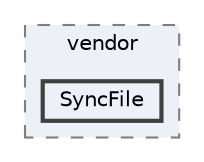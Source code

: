 digraph "dev.sharpishly.com/website/vendor/SyncFile"
{
 // LATEX_PDF_SIZE
  bgcolor="transparent";
  edge [fontname=Helvetica,fontsize=10,labelfontname=Helvetica,labelfontsize=10];
  node [fontname=Helvetica,fontsize=10,shape=box,height=0.2,width=0.4];
  compound=true
  subgraph clusterdir_6031a4b2d1cb1e9d66cf451e65c1ec22 {
    graph [ bgcolor="#edf0f7", pencolor="grey50", label="vendor", fontname=Helvetica,fontsize=10 style="filled,dashed", URL="dir_6031a4b2d1cb1e9d66cf451e65c1ec22.html",tooltip=""]
  dir_25f7e49d17bf6590c64c72e2e999fac8 [label="SyncFile", fillcolor="#edf0f7", color="grey25", style="filled,bold", URL="dir_25f7e49d17bf6590c64c72e2e999fac8.html",tooltip=""];
  }
}
